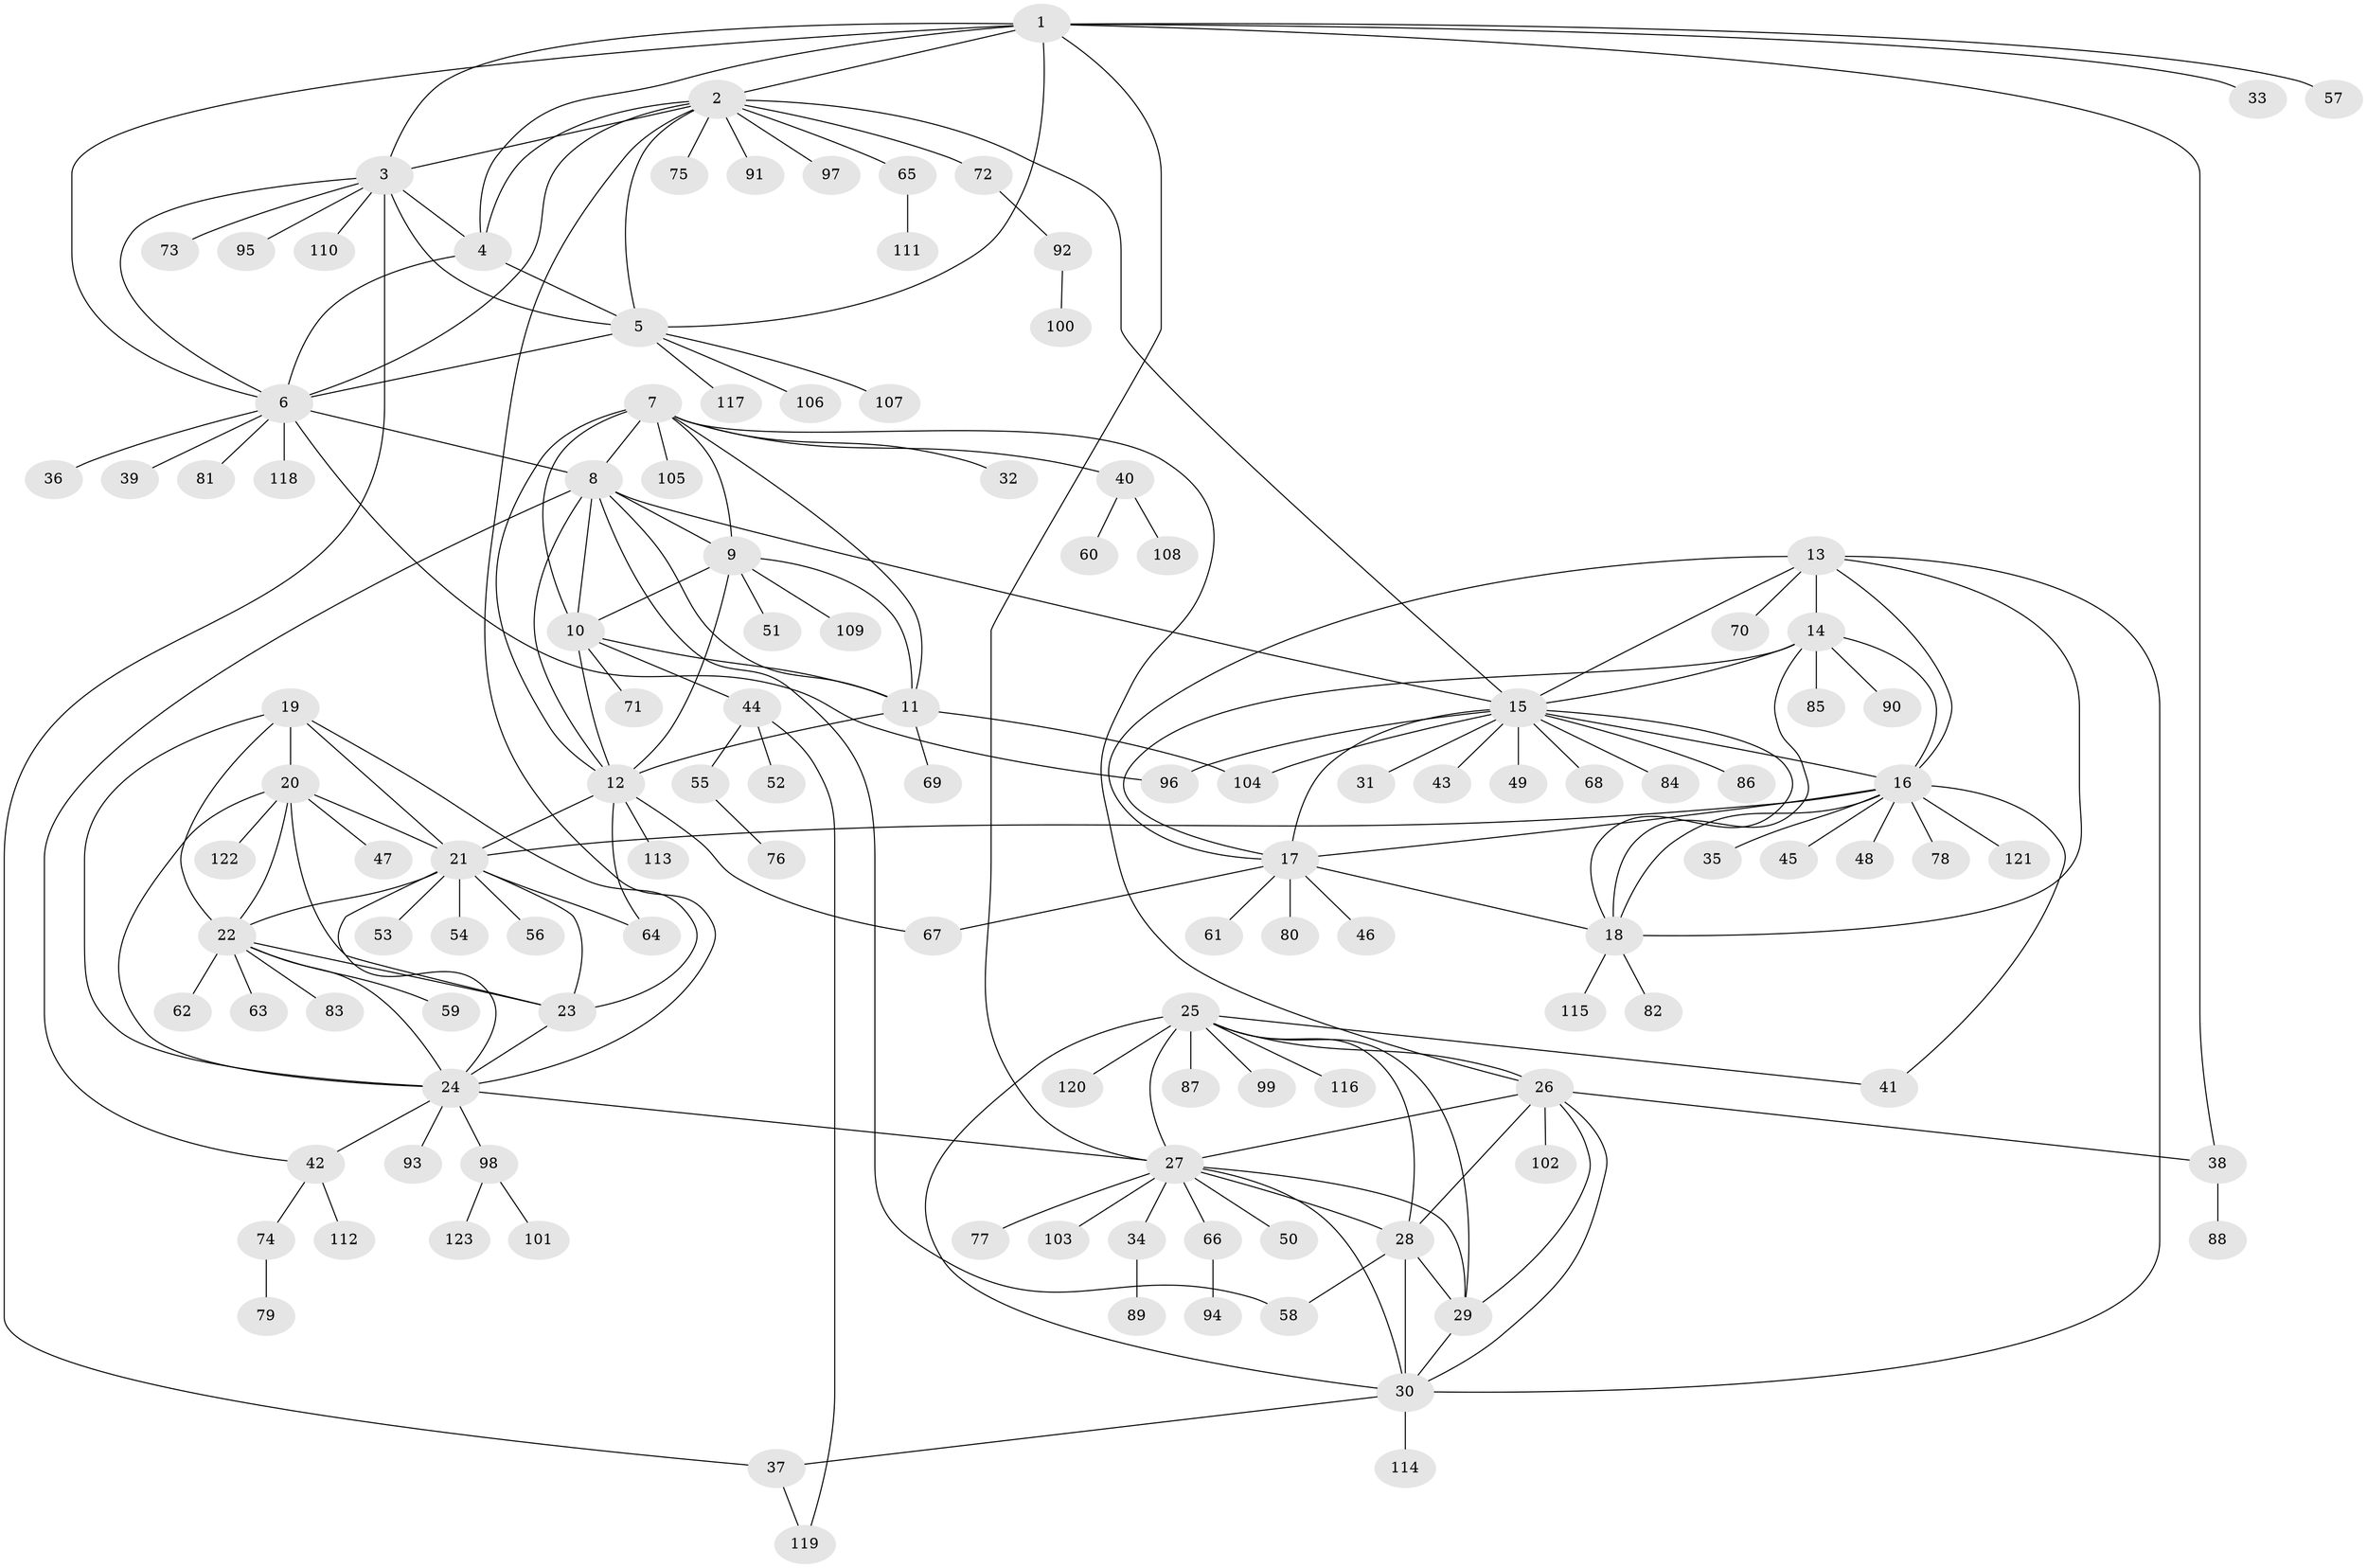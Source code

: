 // Generated by graph-tools (version 1.1) at 2025/37/03/09/25 02:37:31]
// undirected, 123 vertices, 188 edges
graph export_dot {
graph [start="1"]
  node [color=gray90,style=filled];
  1;
  2;
  3;
  4;
  5;
  6;
  7;
  8;
  9;
  10;
  11;
  12;
  13;
  14;
  15;
  16;
  17;
  18;
  19;
  20;
  21;
  22;
  23;
  24;
  25;
  26;
  27;
  28;
  29;
  30;
  31;
  32;
  33;
  34;
  35;
  36;
  37;
  38;
  39;
  40;
  41;
  42;
  43;
  44;
  45;
  46;
  47;
  48;
  49;
  50;
  51;
  52;
  53;
  54;
  55;
  56;
  57;
  58;
  59;
  60;
  61;
  62;
  63;
  64;
  65;
  66;
  67;
  68;
  69;
  70;
  71;
  72;
  73;
  74;
  75;
  76;
  77;
  78;
  79;
  80;
  81;
  82;
  83;
  84;
  85;
  86;
  87;
  88;
  89;
  90;
  91;
  92;
  93;
  94;
  95;
  96;
  97;
  98;
  99;
  100;
  101;
  102;
  103;
  104;
  105;
  106;
  107;
  108;
  109;
  110;
  111;
  112;
  113;
  114;
  115;
  116;
  117;
  118;
  119;
  120;
  121;
  122;
  123;
  1 -- 2;
  1 -- 3;
  1 -- 4;
  1 -- 5;
  1 -- 6;
  1 -- 27;
  1 -- 33;
  1 -- 38;
  1 -- 57;
  2 -- 3;
  2 -- 4;
  2 -- 5;
  2 -- 6;
  2 -- 15;
  2 -- 24;
  2 -- 65;
  2 -- 72;
  2 -- 75;
  2 -- 91;
  2 -- 97;
  3 -- 4;
  3 -- 5;
  3 -- 6;
  3 -- 37;
  3 -- 73;
  3 -- 95;
  3 -- 110;
  4 -- 5;
  4 -- 6;
  5 -- 6;
  5 -- 106;
  5 -- 107;
  5 -- 117;
  6 -- 8;
  6 -- 36;
  6 -- 39;
  6 -- 81;
  6 -- 96;
  6 -- 118;
  7 -- 8;
  7 -- 9;
  7 -- 10;
  7 -- 11;
  7 -- 12;
  7 -- 26;
  7 -- 32;
  7 -- 40;
  7 -- 105;
  8 -- 9;
  8 -- 10;
  8 -- 11;
  8 -- 12;
  8 -- 15;
  8 -- 42;
  8 -- 58;
  9 -- 10;
  9 -- 11;
  9 -- 12;
  9 -- 51;
  9 -- 109;
  10 -- 11;
  10 -- 12;
  10 -- 44;
  10 -- 71;
  11 -- 12;
  11 -- 69;
  11 -- 104;
  12 -- 21;
  12 -- 64;
  12 -- 67;
  12 -- 113;
  13 -- 14;
  13 -- 15;
  13 -- 16;
  13 -- 17;
  13 -- 18;
  13 -- 30;
  13 -- 70;
  14 -- 15;
  14 -- 16;
  14 -- 17;
  14 -- 18;
  14 -- 85;
  14 -- 90;
  15 -- 16;
  15 -- 17;
  15 -- 18;
  15 -- 31;
  15 -- 43;
  15 -- 49;
  15 -- 68;
  15 -- 84;
  15 -- 86;
  15 -- 96;
  15 -- 104;
  16 -- 17;
  16 -- 18;
  16 -- 21;
  16 -- 35;
  16 -- 41;
  16 -- 45;
  16 -- 48;
  16 -- 78;
  16 -- 121;
  17 -- 18;
  17 -- 46;
  17 -- 61;
  17 -- 67;
  17 -- 80;
  18 -- 82;
  18 -- 115;
  19 -- 20;
  19 -- 21;
  19 -- 22;
  19 -- 23;
  19 -- 24;
  20 -- 21;
  20 -- 22;
  20 -- 23;
  20 -- 24;
  20 -- 47;
  20 -- 122;
  21 -- 22;
  21 -- 23;
  21 -- 24;
  21 -- 53;
  21 -- 54;
  21 -- 56;
  21 -- 64;
  22 -- 23;
  22 -- 24;
  22 -- 59;
  22 -- 62;
  22 -- 63;
  22 -- 83;
  23 -- 24;
  24 -- 27;
  24 -- 42;
  24 -- 93;
  24 -- 98;
  25 -- 26;
  25 -- 27;
  25 -- 28;
  25 -- 29;
  25 -- 30;
  25 -- 41;
  25 -- 87;
  25 -- 99;
  25 -- 116;
  25 -- 120;
  26 -- 27;
  26 -- 28;
  26 -- 29;
  26 -- 30;
  26 -- 38;
  26 -- 102;
  27 -- 28;
  27 -- 29;
  27 -- 30;
  27 -- 34;
  27 -- 50;
  27 -- 66;
  27 -- 77;
  27 -- 103;
  28 -- 29;
  28 -- 30;
  28 -- 58;
  29 -- 30;
  30 -- 37;
  30 -- 114;
  34 -- 89;
  37 -- 119;
  38 -- 88;
  40 -- 60;
  40 -- 108;
  42 -- 74;
  42 -- 112;
  44 -- 52;
  44 -- 55;
  44 -- 119;
  55 -- 76;
  65 -- 111;
  66 -- 94;
  72 -- 92;
  74 -- 79;
  92 -- 100;
  98 -- 101;
  98 -- 123;
}
